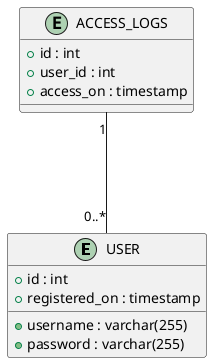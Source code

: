 @startuml

Entity USER {
    + id : int
    + username : varchar(255)
    + password : varchar(255)
    + registered_on : timestamp
}

Entity ACCESS_LOGS {
    + id : int
    + user_id : int
    + access_on : timestamp
}

ACCESS_LOGS "1" --- "0..*"  USER

@enduml